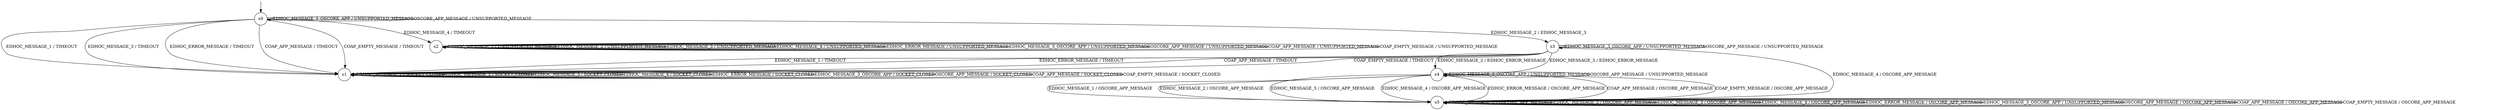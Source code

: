 digraph g {

	s0 [shape="circle" label="s0"];
	s1 [shape="circle" label="s1"];
	s2 [shape="circle" label="s2"];
	s3 [shape="circle" label="s3"];
	s4 [shape="circle" label="s4"];
	s5 [shape="circle" label="s5"];
	s0 -> s1 [label="EDHOC_MESSAGE_1 / TIMEOUT"];
	s0 -> s3 [label="EDHOC_MESSAGE_2 / EDHOC_MESSAGE_3"];
	s0 -> s1 [label="EDHOC_MESSAGE_3 / TIMEOUT"];
	s0 -> s2 [label="EDHOC_MESSAGE_4 / TIMEOUT"];
	s0 -> s1 [label="EDHOC_ERROR_MESSAGE / TIMEOUT"];
	s0 -> s0 [label="EDHOC_MESSAGE_3_OSCORE_APP / UNSUPPORTED_MESSAGE"];
	s0 -> s0 [label="OSCORE_APP_MESSAGE / UNSUPPORTED_MESSAGE"];
	s0 -> s1 [label="COAP_APP_MESSAGE / TIMEOUT"];
	s0 -> s1 [label="COAP_EMPTY_MESSAGE / TIMEOUT"];
	s1 -> s1 [label="EDHOC_MESSAGE_1 / SOCKET_CLOSED"];
	s1 -> s1 [label="EDHOC_MESSAGE_2 / SOCKET_CLOSED"];
	s1 -> s1 [label="EDHOC_MESSAGE_3 / SOCKET_CLOSED"];
	s1 -> s1 [label="EDHOC_MESSAGE_4 / SOCKET_CLOSED"];
	s1 -> s1 [label="EDHOC_ERROR_MESSAGE / SOCKET_CLOSED"];
	s1 -> s1 [label="EDHOC_MESSAGE_3_OSCORE_APP / SOCKET_CLOSED"];
	s1 -> s1 [label="OSCORE_APP_MESSAGE / SOCKET_CLOSED"];
	s1 -> s1 [label="COAP_APP_MESSAGE / SOCKET_CLOSED"];
	s1 -> s1 [label="COAP_EMPTY_MESSAGE / SOCKET_CLOSED"];
	s2 -> s2 [label="EDHOC_MESSAGE_1 / UNSUPPORTED_MESSAGE"];
	s2 -> s2 [label="EDHOC_MESSAGE_2 / UNSUPPORTED_MESSAGE"];
	s2 -> s2 [label="EDHOC_MESSAGE_3 / UNSUPPORTED_MESSAGE"];
	s2 -> s2 [label="EDHOC_MESSAGE_4 / UNSUPPORTED_MESSAGE"];
	s2 -> s2 [label="EDHOC_ERROR_MESSAGE / UNSUPPORTED_MESSAGE"];
	s2 -> s2 [label="EDHOC_MESSAGE_3_OSCORE_APP / UNSUPPORTED_MESSAGE"];
	s2 -> s2 [label="OSCORE_APP_MESSAGE / UNSUPPORTED_MESSAGE"];
	s2 -> s2 [label="COAP_APP_MESSAGE / UNSUPPORTED_MESSAGE"];
	s2 -> s2 [label="COAP_EMPTY_MESSAGE / UNSUPPORTED_MESSAGE"];
	s3 -> s1 [label="EDHOC_MESSAGE_1 / TIMEOUT"];
	s3 -> s4 [label="EDHOC_MESSAGE_2 / EDHOC_ERROR_MESSAGE"];
	s3 -> s4 [label="EDHOC_MESSAGE_3 / EDHOC_ERROR_MESSAGE"];
	s3 -> s5 [label="EDHOC_MESSAGE_4 / OSCORE_APP_MESSAGE"];
	s3 -> s1 [label="EDHOC_ERROR_MESSAGE / TIMEOUT"];
	s3 -> s3 [label="EDHOC_MESSAGE_3_OSCORE_APP / UNSUPPORTED_MESSAGE"];
	s3 -> s3 [label="OSCORE_APP_MESSAGE / UNSUPPORTED_MESSAGE"];
	s3 -> s1 [label="COAP_APP_MESSAGE / TIMEOUT"];
	s3 -> s1 [label="COAP_EMPTY_MESSAGE / TIMEOUT"];
	s4 -> s5 [label="EDHOC_MESSAGE_1 / OSCORE_APP_MESSAGE"];
	s4 -> s5 [label="EDHOC_MESSAGE_2 / OSCORE_APP_MESSAGE"];
	s4 -> s5 [label="EDHOC_MESSAGE_3 / OSCORE_APP_MESSAGE"];
	s4 -> s5 [label="EDHOC_MESSAGE_4 / OSCORE_APP_MESSAGE"];
	s4 -> s5 [label="EDHOC_ERROR_MESSAGE / OSCORE_APP_MESSAGE"];
	s4 -> s4 [label="EDHOC_MESSAGE_3_OSCORE_APP / UNSUPPORTED_MESSAGE"];
	s4 -> s4 [label="OSCORE_APP_MESSAGE / UNSUPPORTED_MESSAGE"];
	s4 -> s5 [label="COAP_APP_MESSAGE / OSCORE_APP_MESSAGE"];
	s4 -> s5 [label="COAP_EMPTY_MESSAGE / OSCORE_APP_MESSAGE"];
	s5 -> s5 [label="EDHOC_MESSAGE_1 / OSCORE_APP_MESSAGE"];
	s5 -> s5 [label="EDHOC_MESSAGE_2 / OSCORE_APP_MESSAGE"];
	s5 -> s5 [label="EDHOC_MESSAGE_3 / OSCORE_APP_MESSAGE"];
	s5 -> s5 [label="EDHOC_MESSAGE_4 / OSCORE_APP_MESSAGE"];
	s5 -> s5 [label="EDHOC_ERROR_MESSAGE / OSCORE_APP_MESSAGE"];
	s5 -> s5 [label="EDHOC_MESSAGE_3_OSCORE_APP / UNSUPPORTED_MESSAGE"];
	s5 -> s5 [label="OSCORE_APP_MESSAGE / OSCORE_APP_MESSAGE"];
	s5 -> s5 [label="COAP_APP_MESSAGE / OSCORE_APP_MESSAGE"];
	s5 -> s5 [label="COAP_EMPTY_MESSAGE / OSCORE_APP_MESSAGE"];

__start0 [label="" shape="none" width="0" height="0"];
__start0 -> s0;

}
